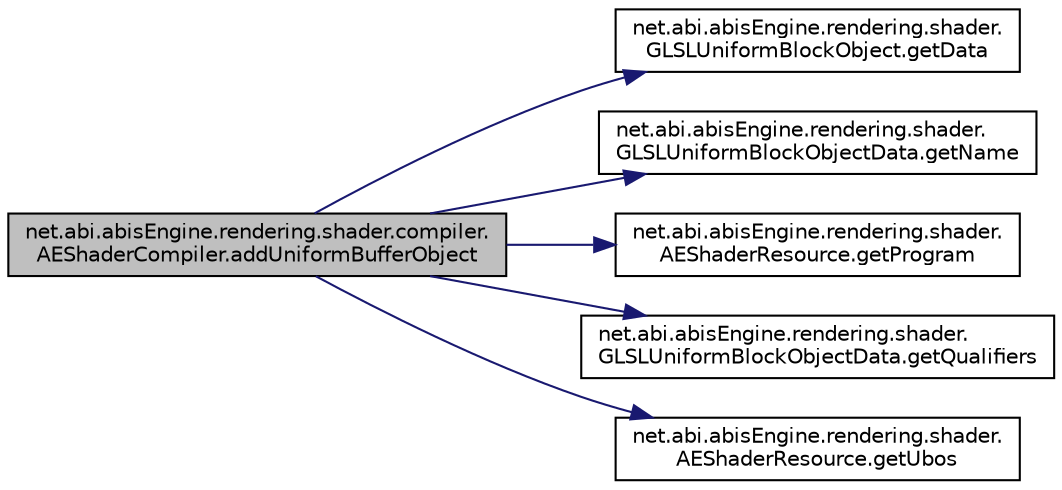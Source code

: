 digraph "net.abi.abisEngine.rendering.shader.compiler.AEShaderCompiler.addUniformBufferObject"
{
 // LATEX_PDF_SIZE
  edge [fontname="Helvetica",fontsize="10",labelfontname="Helvetica",labelfontsize="10"];
  node [fontname="Helvetica",fontsize="10",shape=record];
  rankdir="LR";
  Node1 [label="net.abi.abisEngine.rendering.shader.compiler.\lAEShaderCompiler.addUniformBufferObject",height=0.2,width=0.4,color="black", fillcolor="grey75", style="filled", fontcolor="black",tooltip=" "];
  Node1 -> Node2 [color="midnightblue",fontsize="10",style="solid",fontname="Helvetica"];
  Node2 [label="net.abi.abisEngine.rendering.shader.\lGLSLUniformBlockObject.getData",height=0.2,width=0.4,color="black", fillcolor="white", style="filled",URL="$df/d85/classnet_1_1abi_1_1abis_engine_1_1rendering_1_1shader_1_1_g_l_s_l_uniform_block_object.html#a2950ec9299564567f89ecb348484ce91",tooltip=" "];
  Node1 -> Node3 [color="midnightblue",fontsize="10",style="solid",fontname="Helvetica"];
  Node3 [label="net.abi.abisEngine.rendering.shader.\lGLSLUniformBlockObjectData.getName",height=0.2,width=0.4,color="black", fillcolor="white", style="filled",URL="$d6/d0f/classnet_1_1abi_1_1abis_engine_1_1rendering_1_1shader_1_1_g_l_s_l_uniform_block_object_data.html#a01d2968aba3479f2fce6d3eb55a1f236",tooltip=" "];
  Node1 -> Node4 [color="midnightblue",fontsize="10",style="solid",fontname="Helvetica"];
  Node4 [label="net.abi.abisEngine.rendering.shader.\lAEShaderResource.getProgram",height=0.2,width=0.4,color="black", fillcolor="white", style="filled",URL="$d8/d4f/classnet_1_1abi_1_1abis_engine_1_1rendering_1_1shader_1_1_a_e_shader_resource.html#a6ab3e815a4a278a208db5e6dbed50666",tooltip=" "];
  Node1 -> Node5 [color="midnightblue",fontsize="10",style="solid",fontname="Helvetica"];
  Node5 [label="net.abi.abisEngine.rendering.shader.\lGLSLUniformBlockObjectData.getQualifiers",height=0.2,width=0.4,color="black", fillcolor="white", style="filled",URL="$d6/d0f/classnet_1_1abi_1_1abis_engine_1_1rendering_1_1shader_1_1_g_l_s_l_uniform_block_object_data.html#af8070156cf8009e817222e7598c4e639",tooltip=" "];
  Node1 -> Node6 [color="midnightblue",fontsize="10",style="solid",fontname="Helvetica"];
  Node6 [label="net.abi.abisEngine.rendering.shader.\lAEShaderResource.getUbos",height=0.2,width=0.4,color="black", fillcolor="white", style="filled",URL="$d8/d4f/classnet_1_1abi_1_1abis_engine_1_1rendering_1_1shader_1_1_a_e_shader_resource.html#a4b816c66f7b1e22de3aadd718377ac39",tooltip=" "];
}
